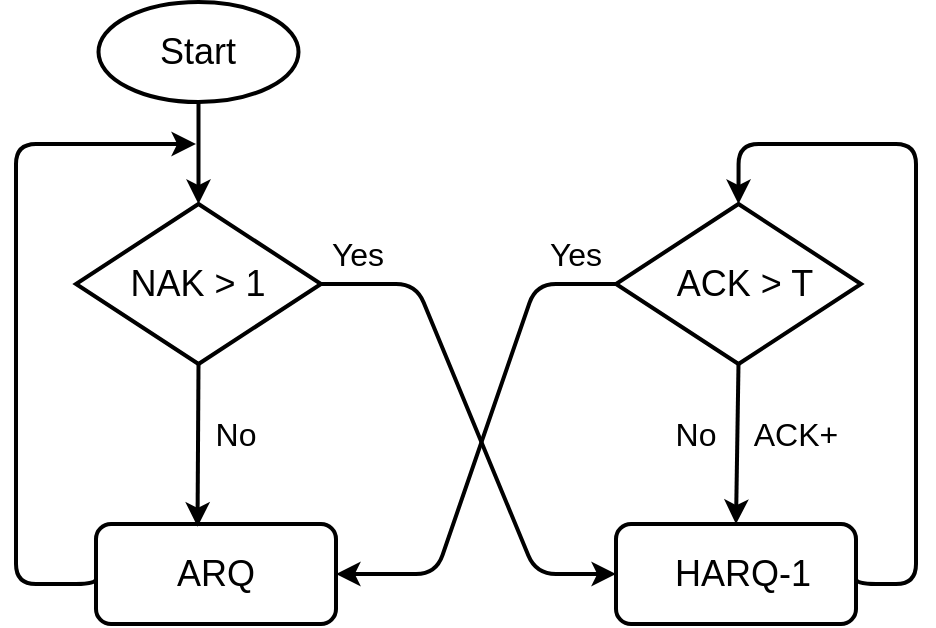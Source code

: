 <mxfile version="24.3.1" type="device">
  <diagram name="Page-1" id="3kXFqYmVT7MMXR0LpHMJ">
    <mxGraphModel dx="1235" dy="614" grid="1" gridSize="10" guides="1" tooltips="1" connect="1" arrows="1" fold="1" page="1" pageScale="1" pageWidth="827" pageHeight="1169" math="0" shadow="0">
      <root>
        <mxCell id="0" />
        <mxCell id="1" parent="0" />
        <mxCell id="W97IgWeE-2R9gTlGN-WU-3" style="edgeStyle=orthogonalEdgeStyle;rounded=0;orthogonalLoop=1;jettySize=auto;html=1;exitX=0.5;exitY=1;exitDx=0;exitDy=0;entryX=0.5;entryY=1;entryDx=0;entryDy=0;strokeWidth=2;" parent="1" source="AEikjFfa5bFPjAoqTP7F-1" target="AEikjFfa5bFPjAoqTP7F-2" edge="1">
          <mxGeometry relative="1" as="geometry" />
        </mxCell>
        <mxCell id="AEikjFfa5bFPjAoqTP7F-1" value="" style="ellipse;whiteSpace=wrap;html=1;strokeWidth=2;" parent="1" vertex="1">
          <mxGeometry x="511.25" y="1129" width="100" height="50" as="geometry" />
        </mxCell>
        <mxCell id="A568yXEnJSwXKWio94Mf-7" style="rounded=1;orthogonalLoop=1;jettySize=auto;html=1;exitX=0;exitY=0.5;exitDx=0;exitDy=0;entryX=0;entryY=0.5;entryDx=0;entryDy=0;curved=0;strokeWidth=2;" edge="1" parent="1" source="AEikjFfa5bFPjAoqTP7F-2" target="AEikjFfa5bFPjAoqTP7F-5">
          <mxGeometry relative="1" as="geometry">
            <Array as="points">
              <mxPoint x="670" y="1270" />
              <mxPoint x="730" y="1415" />
            </Array>
          </mxGeometry>
        </mxCell>
        <mxCell id="AEikjFfa5bFPjAoqTP7F-2" value="" style="rhombus;whiteSpace=wrap;html=1;direction=west;strokeWidth=2;" parent="1" vertex="1">
          <mxGeometry x="500" y="1230" width="122.5" height="80" as="geometry" />
        </mxCell>
        <mxCell id="A568yXEnJSwXKWio94Mf-5" style="rounded=1;orthogonalLoop=1;jettySize=auto;html=1;exitX=1;exitY=0.5;exitDx=0;exitDy=0;entryX=1;entryY=0.5;entryDx=0;entryDy=0;strokeWidth=2;" edge="1" parent="1" source="AEikjFfa5bFPjAoqTP7F-3" target="AEikjFfa5bFPjAoqTP7F-4">
          <mxGeometry relative="1" as="geometry">
            <Array as="points">
              <mxPoint x="730" y="1270" />
              <mxPoint x="680" y="1415" />
            </Array>
          </mxGeometry>
        </mxCell>
        <mxCell id="AEikjFfa5bFPjAoqTP7F-3" value="" style="rhombus;whiteSpace=wrap;html=1;direction=west;strokeWidth=2;" parent="1" vertex="1">
          <mxGeometry x="770" y="1230" width="122.5" height="80" as="geometry" />
        </mxCell>
        <mxCell id="A568yXEnJSwXKWio94Mf-2" style="edgeStyle=orthogonalEdgeStyle;rounded=1;orthogonalLoop=1;jettySize=auto;html=1;exitX=0;exitY=0.5;exitDx=0;exitDy=0;curved=0;strokeWidth=2;" edge="1" parent="1" source="AEikjFfa5bFPjAoqTP7F-4">
          <mxGeometry relative="1" as="geometry">
            <mxPoint x="560" y="1200" as="targetPoint" />
            <Array as="points">
              <mxPoint x="470" y="1420" />
              <mxPoint x="470" y="1200" />
            </Array>
          </mxGeometry>
        </mxCell>
        <mxCell id="AEikjFfa5bFPjAoqTP7F-4" value="" style="rounded=1;whiteSpace=wrap;html=1;strokeWidth=2;" parent="1" vertex="1">
          <mxGeometry x="510" y="1390" width="120" height="50" as="geometry" />
        </mxCell>
        <mxCell id="A568yXEnJSwXKWio94Mf-9" style="edgeStyle=orthogonalEdgeStyle;rounded=1;orthogonalLoop=1;jettySize=auto;html=1;exitX=1;exitY=0.5;exitDx=0;exitDy=0;entryX=0.5;entryY=1;entryDx=0;entryDy=0;curved=0;strokeWidth=2;" edge="1" parent="1" source="AEikjFfa5bFPjAoqTP7F-5" target="AEikjFfa5bFPjAoqTP7F-3">
          <mxGeometry relative="1" as="geometry">
            <Array as="points">
              <mxPoint x="920" y="1420" />
              <mxPoint x="920" y="1200" />
              <mxPoint x="831" y="1200" />
            </Array>
          </mxGeometry>
        </mxCell>
        <mxCell id="AEikjFfa5bFPjAoqTP7F-5" value="" style="rounded=1;whiteSpace=wrap;html=1;strokeWidth=2;" parent="1" vertex="1">
          <mxGeometry x="770" y="1390" width="120" height="50" as="geometry" />
        </mxCell>
        <mxCell id="AEikjFfa5bFPjAoqTP7F-10" value="" style="endArrow=classic;html=1;rounded=0;exitX=0.5;exitY=0;exitDx=0;exitDy=0;entryX=0.5;entryY=0;entryDx=0;entryDy=0;strokeWidth=2;" parent="1" source="AEikjFfa5bFPjAoqTP7F-3" target="AEikjFfa5bFPjAoqTP7F-5" edge="1">
          <mxGeometry width="50" height="50" relative="1" as="geometry">
            <mxPoint x="720" y="1310" as="sourcePoint" />
            <mxPoint x="770" y="1260" as="targetPoint" />
          </mxGeometry>
        </mxCell>
        <mxCell id="AEikjFfa5bFPjAoqTP7F-11" value="" style="endArrow=classic;html=1;rounded=0;exitX=0.5;exitY=0;exitDx=0;exitDy=0;entryX=0.423;entryY=0.027;entryDx=0;entryDy=0;entryPerimeter=0;strokeWidth=2;" parent="1" source="AEikjFfa5bFPjAoqTP7F-2" target="AEikjFfa5bFPjAoqTP7F-4" edge="1">
          <mxGeometry width="50" height="50" relative="1" as="geometry">
            <mxPoint x="720" y="1310" as="sourcePoint" />
            <mxPoint x="560" y="1400" as="targetPoint" />
          </mxGeometry>
        </mxCell>
        <mxCell id="AEikjFfa5bFPjAoqTP7F-19" value="&lt;font style=&quot;font-size: 18px;&quot;&gt;ARQ&lt;/font&gt;" style="text;html=1;align=center;verticalAlign=middle;whiteSpace=wrap;rounded=0;strokeWidth=2;" parent="1" vertex="1">
          <mxGeometry x="540" y="1400" width="60" height="30" as="geometry" />
        </mxCell>
        <mxCell id="AEikjFfa5bFPjAoqTP7F-20" value="&lt;font style=&quot;font-size: 18px;&quot;&gt;Start&lt;/font&gt;" style="text;html=1;align=center;verticalAlign=middle;whiteSpace=wrap;rounded=0;strokeWidth=2;" parent="1" vertex="1">
          <mxGeometry x="531.25" y="1139" width="60" height="30" as="geometry" />
        </mxCell>
        <mxCell id="AEikjFfa5bFPjAoqTP7F-21" value="&lt;font style=&quot;font-size: 18px;&quot;&gt;NAK &amp;gt; 1&lt;/font&gt;" style="text;html=1;align=center;verticalAlign=middle;whiteSpace=wrap;rounded=0;strokeWidth=2;" parent="1" vertex="1">
          <mxGeometry x="526.25" y="1255" width="70" height="30" as="geometry" />
        </mxCell>
        <mxCell id="AEikjFfa5bFPjAoqTP7F-22" value="&lt;font style=&quot;font-size: 18px;&quot;&gt;ACK &amp;gt; T&lt;/font&gt;" style="text;html=1;align=center;verticalAlign=middle;whiteSpace=wrap;rounded=0;strokeWidth=2;" parent="1" vertex="1">
          <mxGeometry x="798.75" y="1255" width="71.25" height="30" as="geometry" />
        </mxCell>
        <mxCell id="AEikjFfa5bFPjAoqTP7F-23" value="&lt;font style=&quot;font-size: 16px;&quot;&gt;Yes&lt;/font&gt;" style="text;html=1;align=center;verticalAlign=middle;whiteSpace=wrap;rounded=0;strokeWidth=2;" parent="1" vertex="1">
          <mxGeometry x="611.25" y="1240" width="60" height="30" as="geometry" />
        </mxCell>
        <mxCell id="AEikjFfa5bFPjAoqTP7F-24" value="&lt;font style=&quot;font-size: 18px;&quot;&gt;HARQ-1&lt;/font&gt;" style="text;html=1;align=center;verticalAlign=middle;whiteSpace=wrap;rounded=0;strokeWidth=2;" parent="1" vertex="1">
          <mxGeometry x="797.25" y="1400" width="72.75" height="30" as="geometry" />
        </mxCell>
        <mxCell id="AEikjFfa5bFPjAoqTP7F-25" value="&lt;font style=&quot;font-size: 16px;&quot;&gt;Yes&lt;/font&gt;" style="text;html=1;align=center;verticalAlign=middle;whiteSpace=wrap;rounded=0;strokeWidth=2;" parent="1" vertex="1">
          <mxGeometry x="720" y="1240" width="60" height="30" as="geometry" />
        </mxCell>
        <mxCell id="AEikjFfa5bFPjAoqTP7F-26" value="&lt;font style=&quot;font-size: 16px;&quot;&gt;No&lt;/font&gt;" style="text;html=1;align=center;verticalAlign=middle;whiteSpace=wrap;rounded=0;strokeWidth=2;" parent="1" vertex="1">
          <mxGeometry x="550" y="1330" width="60" height="30" as="geometry" />
        </mxCell>
        <mxCell id="AEikjFfa5bFPjAoqTP7F-27" value="&lt;font style=&quot;font-size: 16px;&quot;&gt;ACK+&lt;/font&gt;" style="text;html=1;align=center;verticalAlign=middle;whiteSpace=wrap;rounded=0;strokeWidth=2;" parent="1" vertex="1">
          <mxGeometry x="830" y="1330" width="60" height="30" as="geometry" />
        </mxCell>
        <mxCell id="AEikjFfa5bFPjAoqTP7F-28" value="&lt;font style=&quot;font-size: 16px;&quot;&gt;No&lt;/font&gt;" style="text;html=1;align=center;verticalAlign=middle;whiteSpace=wrap;rounded=0;strokeWidth=2;" parent="1" vertex="1">
          <mxGeometry x="780" y="1330" width="60" height="30" as="geometry" />
        </mxCell>
      </root>
    </mxGraphModel>
  </diagram>
</mxfile>
